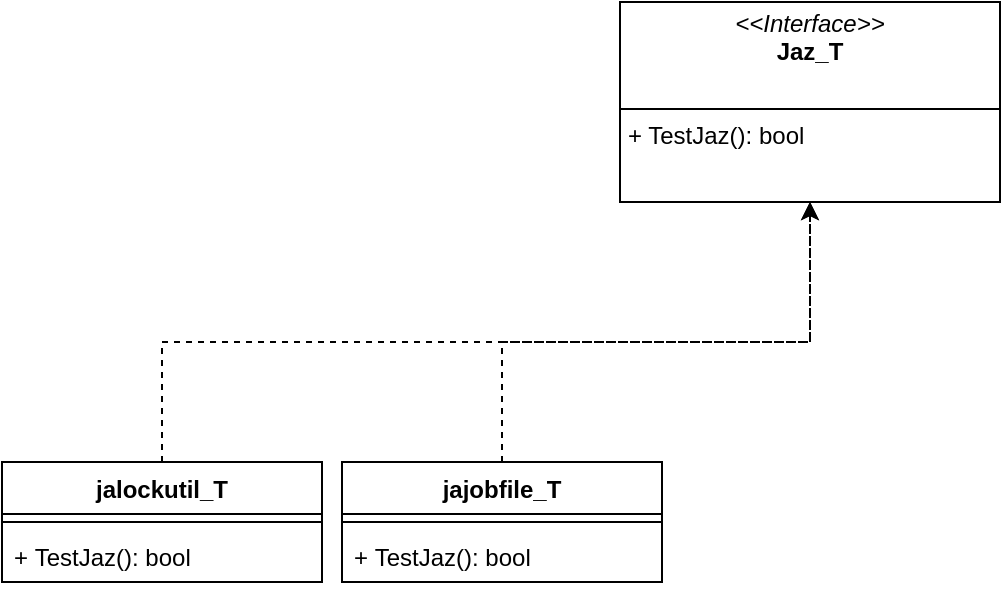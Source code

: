 <mxfile version="24.3.1" type="github">
  <diagram id="C5RBs43oDa-KdzZeNtuy" name="Page-1">
    <mxGraphModel dx="1434" dy="756" grid="1" gridSize="10" guides="1" tooltips="1" connect="1" arrows="1" fold="1" page="1" pageScale="1" pageWidth="827" pageHeight="1169" math="0" shadow="0">
      <root>
        <mxCell id="WIyWlLk6GJQsqaUBKTNV-0" />
        <mxCell id="WIyWlLk6GJQsqaUBKTNV-1" parent="WIyWlLk6GJQsqaUBKTNV-0" />
        <mxCell id="TD_bzpeAfKq-mZQVqqtR-2" value="&lt;p style=&quot;margin:0px;margin-top:4px;text-align:center;&quot;&gt;&lt;i&gt;&amp;lt;&amp;lt;Interface&amp;gt;&amp;gt;&lt;/i&gt;&lt;br&gt;&lt;b&gt;Jaz_T&lt;/b&gt;&lt;/p&gt;&lt;br&gt;&lt;hr style=&quot;border-style:solid;&quot; size=&quot;1&quot;&gt;&lt;p style=&quot;margin:0px;margin-left:4px;&quot;&gt;+ TestJaz(): bool&lt;br&gt;&lt;/p&gt;" style="verticalAlign=top;align=left;overflow=fill;html=1;whiteSpace=wrap;" vertex="1" parent="WIyWlLk6GJQsqaUBKTNV-1">
          <mxGeometry x="319" y="90" width="190" height="100" as="geometry" />
        </mxCell>
        <mxCell id="TD_bzpeAfKq-mZQVqqtR-14" style="edgeStyle=orthogonalEdgeStyle;rounded=0;orthogonalLoop=1;jettySize=auto;html=1;entryX=0.5;entryY=1;entryDx=0;entryDy=0;dashed=1;" edge="1" parent="WIyWlLk6GJQsqaUBKTNV-1" source="TD_bzpeAfKq-mZQVqqtR-3" target="TD_bzpeAfKq-mZQVqqtR-2">
          <mxGeometry relative="1" as="geometry">
            <Array as="points">
              <mxPoint x="90" y="260" />
              <mxPoint x="414" y="260" />
            </Array>
          </mxGeometry>
        </mxCell>
        <mxCell id="TD_bzpeAfKq-mZQVqqtR-3" value="jalockutil_T" style="swimlane;fontStyle=1;align=center;verticalAlign=top;childLayout=stackLayout;horizontal=1;startSize=26;horizontalStack=0;resizeParent=1;resizeParentMax=0;resizeLast=0;collapsible=1;marginBottom=0;whiteSpace=wrap;html=1;" vertex="1" parent="WIyWlLk6GJQsqaUBKTNV-1">
          <mxGeometry x="10" y="320" width="160" height="60" as="geometry" />
        </mxCell>
        <mxCell id="TD_bzpeAfKq-mZQVqqtR-5" value="" style="line;strokeWidth=1;fillColor=none;align=left;verticalAlign=middle;spacingTop=-1;spacingLeft=3;spacingRight=3;rotatable=0;labelPosition=right;points=[];portConstraint=eastwest;strokeColor=inherit;" vertex="1" parent="TD_bzpeAfKq-mZQVqqtR-3">
          <mxGeometry y="26" width="160" height="8" as="geometry" />
        </mxCell>
        <mxCell id="TD_bzpeAfKq-mZQVqqtR-6" value="+&amp;nbsp;TestJaz(): bool" style="text;strokeColor=none;fillColor=none;align=left;verticalAlign=top;spacingLeft=4;spacingRight=4;overflow=hidden;rotatable=0;points=[[0,0.5],[1,0.5]];portConstraint=eastwest;whiteSpace=wrap;html=1;" vertex="1" parent="TD_bzpeAfKq-mZQVqqtR-3">
          <mxGeometry y="34" width="160" height="26" as="geometry" />
        </mxCell>
        <mxCell id="TD_bzpeAfKq-mZQVqqtR-13" style="edgeStyle=orthogonalEdgeStyle;rounded=0;orthogonalLoop=1;jettySize=auto;html=1;entryX=0.5;entryY=1;entryDx=0;entryDy=0;dashed=1;" edge="1" parent="WIyWlLk6GJQsqaUBKTNV-1" source="TD_bzpeAfKq-mZQVqqtR-9" target="TD_bzpeAfKq-mZQVqqtR-2">
          <mxGeometry relative="1" as="geometry">
            <Array as="points">
              <mxPoint x="260" y="260" />
              <mxPoint x="414" y="260" />
            </Array>
          </mxGeometry>
        </mxCell>
        <mxCell id="TD_bzpeAfKq-mZQVqqtR-9" value="jajobfile_T" style="swimlane;fontStyle=1;align=center;verticalAlign=top;childLayout=stackLayout;horizontal=1;startSize=26;horizontalStack=0;resizeParent=1;resizeParentMax=0;resizeLast=0;collapsible=1;marginBottom=0;whiteSpace=wrap;html=1;" vertex="1" parent="WIyWlLk6GJQsqaUBKTNV-1">
          <mxGeometry x="180" y="320" width="160" height="60" as="geometry" />
        </mxCell>
        <mxCell id="TD_bzpeAfKq-mZQVqqtR-10" value="" style="line;strokeWidth=1;fillColor=none;align=left;verticalAlign=middle;spacingTop=-1;spacingLeft=3;spacingRight=3;rotatable=0;labelPosition=right;points=[];portConstraint=eastwest;strokeColor=inherit;" vertex="1" parent="TD_bzpeAfKq-mZQVqqtR-9">
          <mxGeometry y="26" width="160" height="8" as="geometry" />
        </mxCell>
        <mxCell id="TD_bzpeAfKq-mZQVqqtR-11" value="+&amp;nbsp;TestJaz(): bool" style="text;strokeColor=none;fillColor=none;align=left;verticalAlign=top;spacingLeft=4;spacingRight=4;overflow=hidden;rotatable=0;points=[[0,0.5],[1,0.5]];portConstraint=eastwest;whiteSpace=wrap;html=1;" vertex="1" parent="TD_bzpeAfKq-mZQVqqtR-9">
          <mxGeometry y="34" width="160" height="26" as="geometry" />
        </mxCell>
      </root>
    </mxGraphModel>
  </diagram>
</mxfile>
